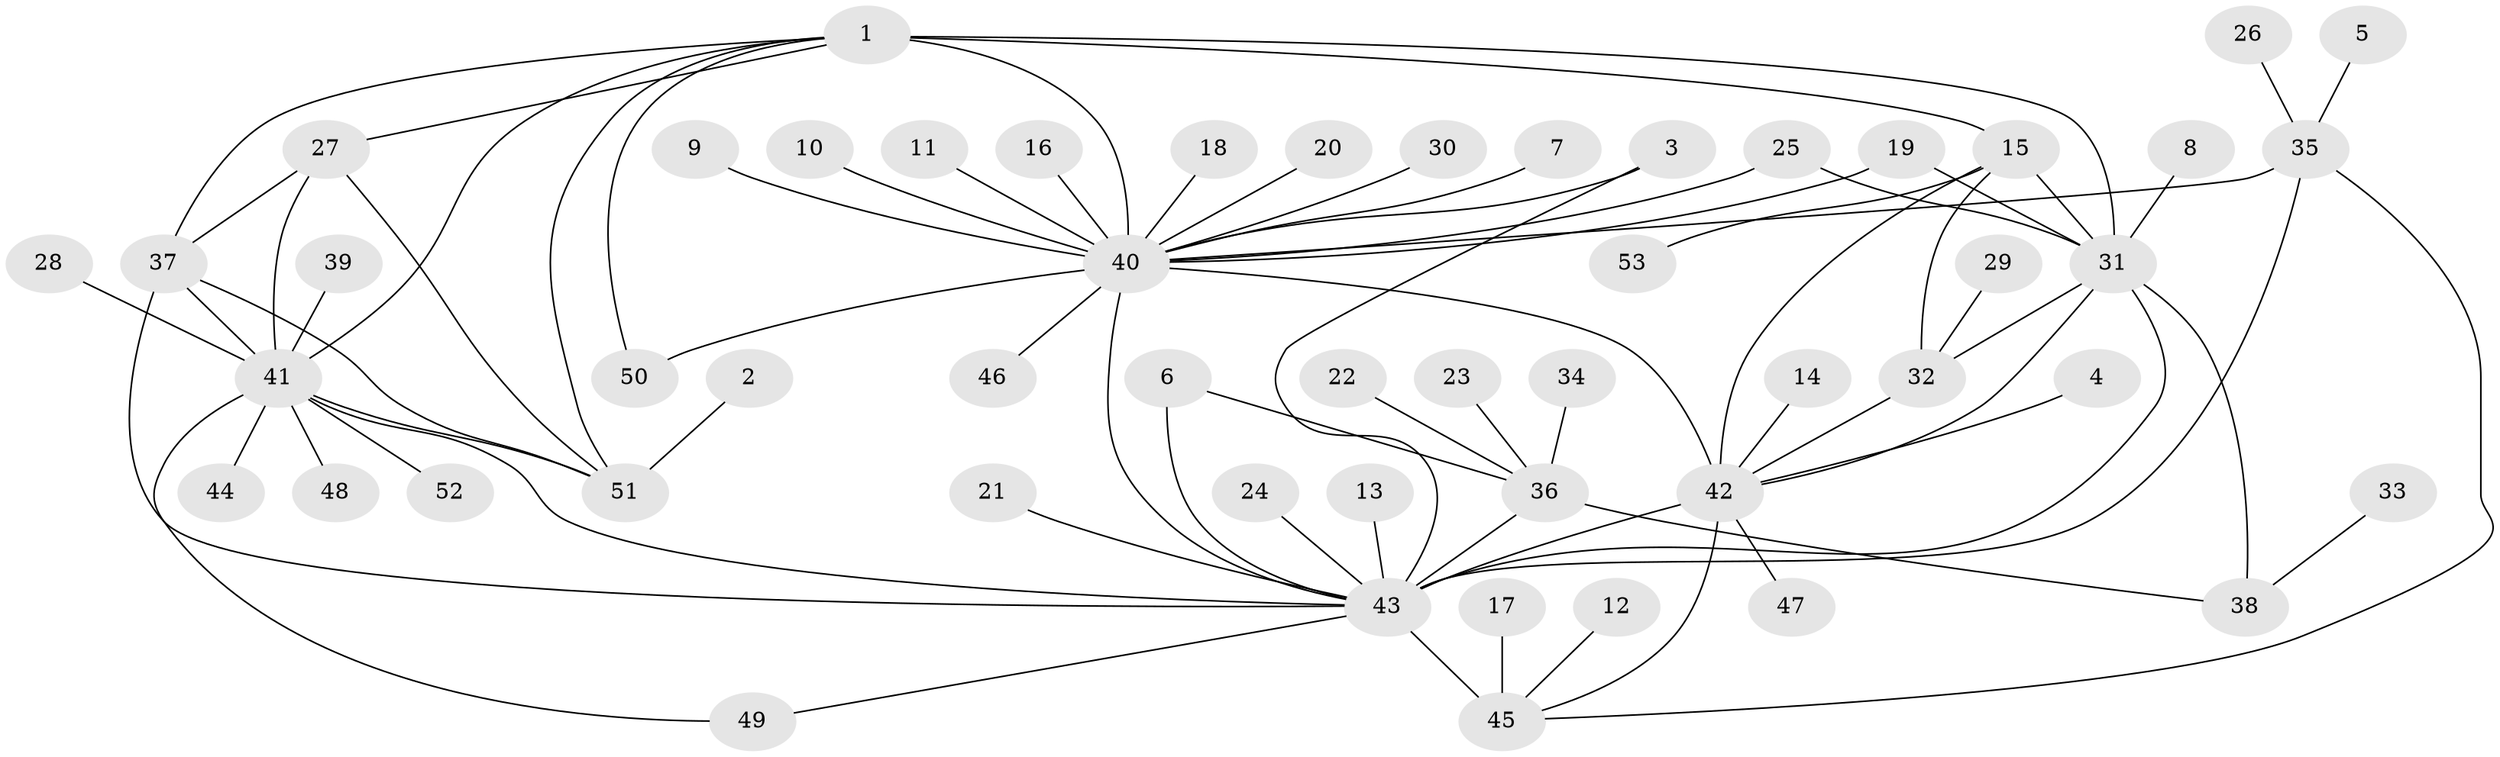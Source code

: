 // original degree distribution, {5: 0.05714285714285714, 10: 0.01904761904761905, 9: 0.0380952380952381, 7: 0.047619047619047616, 6: 0.02857142857142857, 14: 0.009523809523809525, 16: 0.009523809523809525, 12: 0.009523809523809525, 13: 0.009523809523809525, 4: 0.02857142857142857, 2: 0.13333333333333333, 1: 0.6, 3: 0.009523809523809525}
// Generated by graph-tools (version 1.1) at 2025/26/03/09/25 03:26:37]
// undirected, 53 vertices, 77 edges
graph export_dot {
graph [start="1"]
  node [color=gray90,style=filled];
  1;
  2;
  3;
  4;
  5;
  6;
  7;
  8;
  9;
  10;
  11;
  12;
  13;
  14;
  15;
  16;
  17;
  18;
  19;
  20;
  21;
  22;
  23;
  24;
  25;
  26;
  27;
  28;
  29;
  30;
  31;
  32;
  33;
  34;
  35;
  36;
  37;
  38;
  39;
  40;
  41;
  42;
  43;
  44;
  45;
  46;
  47;
  48;
  49;
  50;
  51;
  52;
  53;
  1 -- 15 [weight=1.0];
  1 -- 27 [weight=1.0];
  1 -- 31 [weight=1.0];
  1 -- 37 [weight=1.0];
  1 -- 40 [weight=4.0];
  1 -- 41 [weight=1.0];
  1 -- 50 [weight=2.0];
  1 -- 51 [weight=1.0];
  2 -- 51 [weight=1.0];
  3 -- 40 [weight=1.0];
  3 -- 43 [weight=1.0];
  4 -- 42 [weight=1.0];
  5 -- 35 [weight=1.0];
  6 -- 36 [weight=2.0];
  6 -- 43 [weight=4.0];
  7 -- 40 [weight=1.0];
  8 -- 31 [weight=1.0];
  9 -- 40 [weight=1.0];
  10 -- 40 [weight=1.0];
  11 -- 40 [weight=1.0];
  12 -- 45 [weight=1.0];
  13 -- 43 [weight=1.0];
  14 -- 42 [weight=1.0];
  15 -- 31 [weight=2.0];
  15 -- 32 [weight=2.0];
  15 -- 42 [weight=2.0];
  15 -- 53 [weight=1.0];
  16 -- 40 [weight=1.0];
  17 -- 45 [weight=1.0];
  18 -- 40 [weight=1.0];
  19 -- 31 [weight=1.0];
  19 -- 40 [weight=1.0];
  20 -- 40 [weight=1.0];
  21 -- 43 [weight=1.0];
  22 -- 36 [weight=1.0];
  23 -- 36 [weight=1.0];
  24 -- 43 [weight=1.0];
  25 -- 31 [weight=1.0];
  25 -- 40 [weight=1.0];
  26 -- 35 [weight=1.0];
  27 -- 37 [weight=1.0];
  27 -- 41 [weight=1.0];
  27 -- 51 [weight=1.0];
  28 -- 41 [weight=1.0];
  29 -- 32 [weight=1.0];
  30 -- 40 [weight=1.0];
  31 -- 32 [weight=1.0];
  31 -- 38 [weight=2.0];
  31 -- 42 [weight=1.0];
  31 -- 43 [weight=1.0];
  32 -- 42 [weight=1.0];
  33 -- 38 [weight=1.0];
  34 -- 36 [weight=1.0];
  35 -- 40 [weight=1.0];
  35 -- 43 [weight=3.0];
  35 -- 45 [weight=1.0];
  36 -- 38 [weight=1.0];
  36 -- 43 [weight=2.0];
  37 -- 41 [weight=1.0];
  37 -- 43 [weight=1.0];
  37 -- 51 [weight=1.0];
  39 -- 41 [weight=1.0];
  40 -- 42 [weight=1.0];
  40 -- 43 [weight=1.0];
  40 -- 46 [weight=1.0];
  40 -- 50 [weight=2.0];
  41 -- 43 [weight=1.0];
  41 -- 44 [weight=1.0];
  41 -- 48 [weight=1.0];
  41 -- 49 [weight=1.0];
  41 -- 51 [weight=1.0];
  41 -- 52 [weight=1.0];
  42 -- 43 [weight=3.0];
  42 -- 45 [weight=1.0];
  42 -- 47 [weight=1.0];
  43 -- 45 [weight=3.0];
  43 -- 49 [weight=1.0];
}
